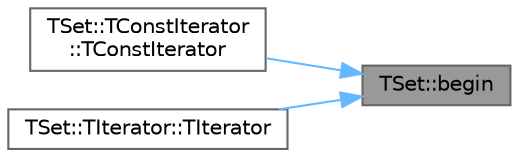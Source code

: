 digraph "TSet::begin"
{
 // INTERACTIVE_SVG=YES
 // LATEX_PDF_SIZE
  bgcolor="transparent";
  edge [fontname=Helvetica,fontsize=10,labelfontname=Helvetica,labelfontsize=10];
  node [fontname=Helvetica,fontsize=10,shape=box,height=0.2,width=0.4];
  rankdir="RL";
  Node1 [id="Node000001",label="TSet::begin",height=0.2,width=0.4,color="gray40", fillcolor="grey60", style="filled", fontcolor="black",tooltip="DO NOT USE DIRECTLY STL-like iterators to enable range-based for loop support."];
  Node1 -> Node2 [id="edge1_Node000001_Node000002",dir="back",color="steelblue1",style="solid",tooltip=" "];
  Node2 [id="Node000002",label="TSet::TConstIterator\l::TConstIterator",height=0.2,width=0.4,color="grey40", fillcolor="white", style="filled",URL="$db/d23/classTSet_1_1TConstIterator.html#a22c5ec46e0e04ed91afa607bb06e0965",tooltip=" "];
  Node1 -> Node3 [id="edge2_Node000001_Node000003",dir="back",color="steelblue1",style="solid",tooltip=" "];
  Node3 [id="Node000003",label="TSet::TIterator::TIterator",height=0.2,width=0.4,color="grey40", fillcolor="white", style="filled",URL="$de/d3b/classTSet_1_1TIterator.html#a056f3434acd3528292787639749b6e89",tooltip=" "];
}

